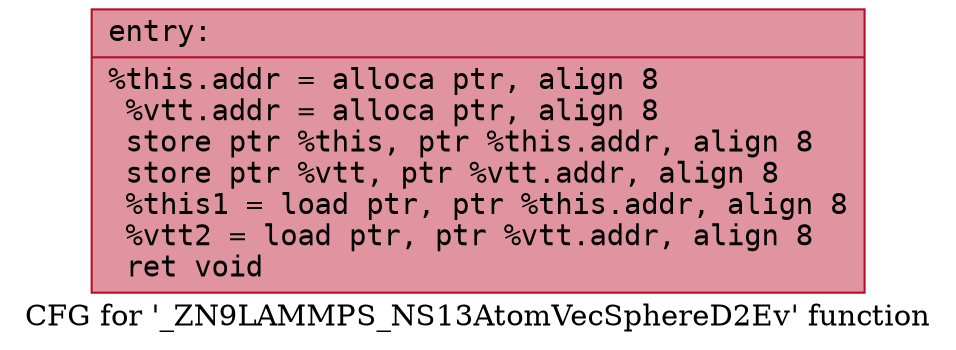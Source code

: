 digraph "CFG for '_ZN9LAMMPS_NS13AtomVecSphereD2Ev' function" {
	label="CFG for '_ZN9LAMMPS_NS13AtomVecSphereD2Ev' function";

	Node0x55b701234100 [shape=record,color="#b70d28ff", style=filled, fillcolor="#b70d2870" fontname="Courier",label="{entry:\l|  %this.addr = alloca ptr, align 8\l  %vtt.addr = alloca ptr, align 8\l  store ptr %this, ptr %this.addr, align 8\l  store ptr %vtt, ptr %vtt.addr, align 8\l  %this1 = load ptr, ptr %this.addr, align 8\l  %vtt2 = load ptr, ptr %vtt.addr, align 8\l  ret void\l}"];
}
